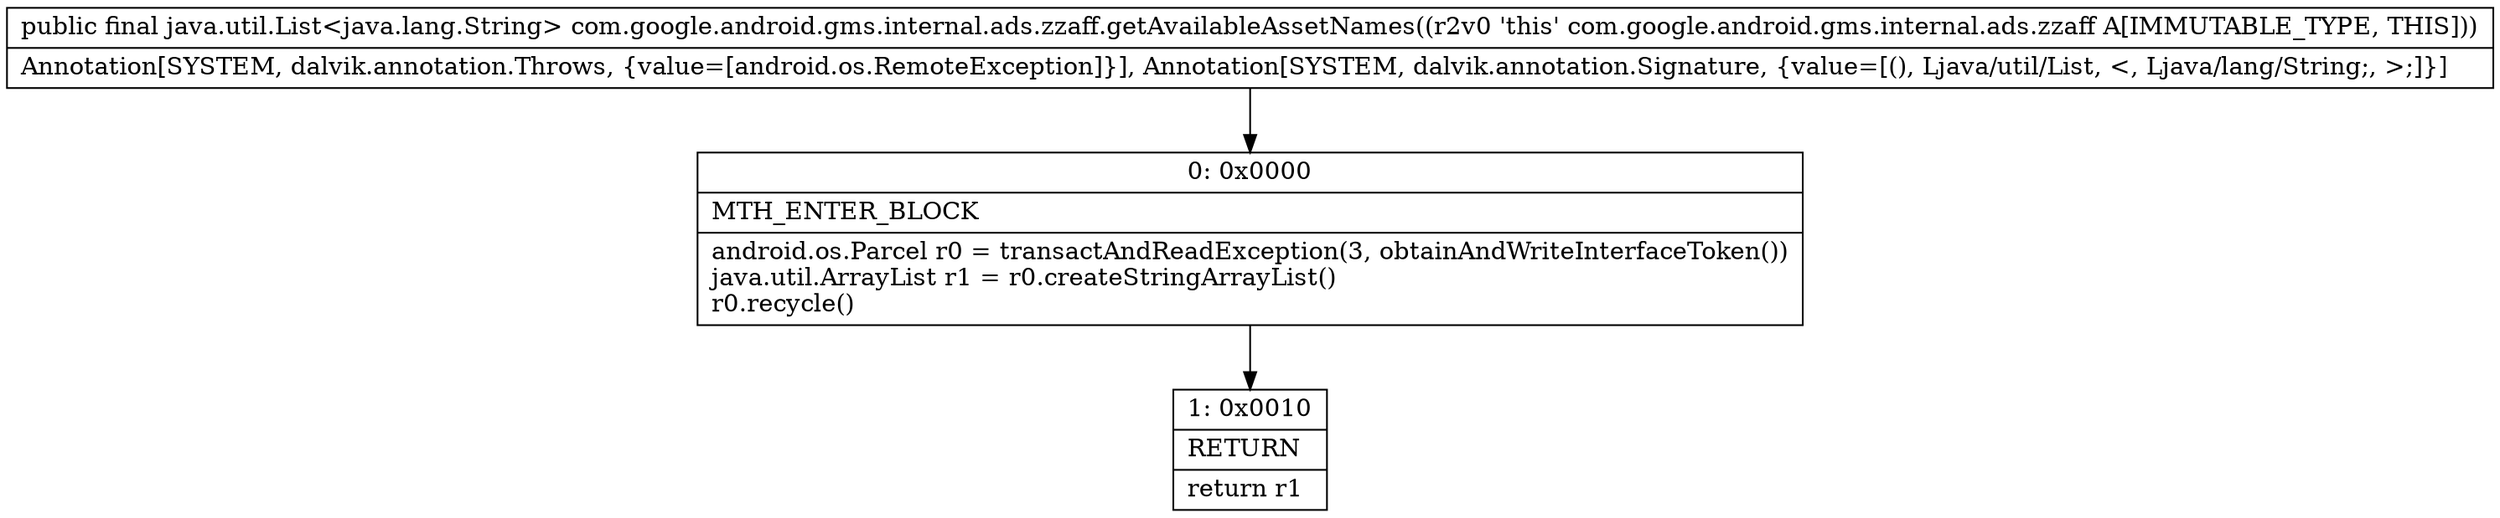 digraph "CFG forcom.google.android.gms.internal.ads.zzaff.getAvailableAssetNames()Ljava\/util\/List;" {
Node_0 [shape=record,label="{0\:\ 0x0000|MTH_ENTER_BLOCK\l|android.os.Parcel r0 = transactAndReadException(3, obtainAndWriteInterfaceToken())\ljava.util.ArrayList r1 = r0.createStringArrayList()\lr0.recycle()\l}"];
Node_1 [shape=record,label="{1\:\ 0x0010|RETURN\l|return r1\l}"];
MethodNode[shape=record,label="{public final java.util.List\<java.lang.String\> com.google.android.gms.internal.ads.zzaff.getAvailableAssetNames((r2v0 'this' com.google.android.gms.internal.ads.zzaff A[IMMUTABLE_TYPE, THIS]))  | Annotation[SYSTEM, dalvik.annotation.Throws, \{value=[android.os.RemoteException]\}], Annotation[SYSTEM, dalvik.annotation.Signature, \{value=[(), Ljava\/util\/List, \<, Ljava\/lang\/String;, \>;]\}]\l}"];
MethodNode -> Node_0;
Node_0 -> Node_1;
}

